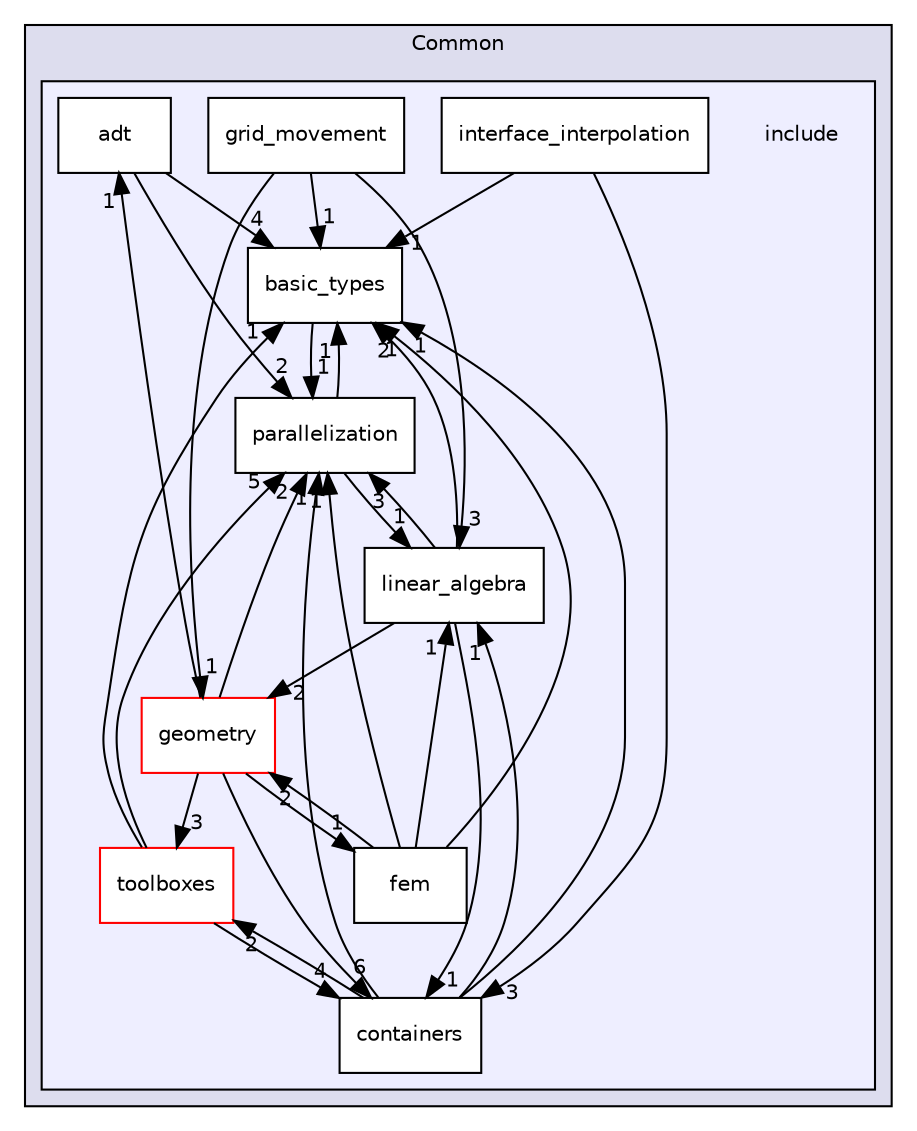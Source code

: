 digraph "Common/include" {
  compound=true
  node [ fontsize="10", fontname="Helvetica"];
  edge [ labelfontsize="10", labelfontname="Helvetica"];
  subgraph clusterdir_4ab6b4cc6a7edbff49100e9123df213f {
    graph [ bgcolor="#ddddee", pencolor="black", label="Common" fontname="Helvetica", fontsize="10", URL="dir_4ab6b4cc6a7edbff49100e9123df213f.html"]
  subgraph clusterdir_92cb2900980f09bf257878861626e98f {
    graph [ bgcolor="#eeeeff", pencolor="black", label="" URL="dir_92cb2900980f09bf257878861626e98f.html"];
    dir_92cb2900980f09bf257878861626e98f [shape=plaintext label="include"];
    dir_618b75102b2d98bd52049c0b122bc661 [shape=box label="adt" color="black" fillcolor="white" style="filled" URL="dir_618b75102b2d98bd52049c0b122bc661.html"];
    dir_cd1ad04c99373fb2e948caf5c2750b9f [shape=box label="basic_types" color="black" fillcolor="white" style="filled" URL="dir_cd1ad04c99373fb2e948caf5c2750b9f.html"];
    dir_b3347baf15fb7b1ad00b0011f7bd58e3 [shape=box label="containers" color="black" fillcolor="white" style="filled" URL="dir_b3347baf15fb7b1ad00b0011f7bd58e3.html"];
    dir_38f9fa64b9424c8c3c9575d12b3fe106 [shape=box label="fem" color="black" fillcolor="white" style="filled" URL="dir_38f9fa64b9424c8c3c9575d12b3fe106.html"];
    dir_d2620a12595a4ed2b3ca54ea91488fbc [shape=box label="geometry" color="red" fillcolor="white" style="filled" URL="dir_d2620a12595a4ed2b3ca54ea91488fbc.html"];
    dir_d2df1628c264c352d73afba35add050c [shape=box label="grid_movement" color="black" fillcolor="white" style="filled" URL="dir_d2df1628c264c352d73afba35add050c.html"];
    dir_395cf357913937314e28ce75288259b3 [shape=box label="interface_interpolation" color="black" fillcolor="white" style="filled" URL="dir_395cf357913937314e28ce75288259b3.html"];
    dir_48b4bf65fafad66ec6a2ba67388b948d [shape=box label="linear_algebra" color="black" fillcolor="white" style="filled" URL="dir_48b4bf65fafad66ec6a2ba67388b948d.html"];
    dir_853c2a0c087a74065753cfc8240c880a [shape=box label="parallelization" color="black" fillcolor="white" style="filled" URL="dir_853c2a0c087a74065753cfc8240c880a.html"];
    dir_c2bcda47e72dfcfa068320c4822b9fe0 [shape=box label="toolboxes" color="red" fillcolor="white" style="filled" URL="dir_c2bcda47e72dfcfa068320c4822b9fe0.html"];
  }
  }
  dir_d2620a12595a4ed2b3ca54ea91488fbc->dir_853c2a0c087a74065753cfc8240c880a [headlabel="2", labeldistance=1.5 headhref="dir_000006_000014.html"];
  dir_d2620a12595a4ed2b3ca54ea91488fbc->dir_38f9fa64b9424c8c3c9575d12b3fe106 [headlabel="1", labeldistance=1.5 headhref="dir_000006_000005.html"];
  dir_d2620a12595a4ed2b3ca54ea91488fbc->dir_b3347baf15fb7b1ad00b0011f7bd58e3 [headlabel="6", labeldistance=1.5 headhref="dir_000006_000004.html"];
  dir_d2620a12595a4ed2b3ca54ea91488fbc->dir_c2bcda47e72dfcfa068320c4822b9fe0 [headlabel="3", labeldistance=1.5 headhref="dir_000006_000015.html"];
  dir_d2620a12595a4ed2b3ca54ea91488fbc->dir_618b75102b2d98bd52049c0b122bc661 [headlabel="1", labeldistance=1.5 headhref="dir_000006_000002.html"];
  dir_853c2a0c087a74065753cfc8240c880a->dir_cd1ad04c99373fb2e948caf5c2750b9f [headlabel="1", labeldistance=1.5 headhref="dir_000014_000003.html"];
  dir_853c2a0c087a74065753cfc8240c880a->dir_48b4bf65fafad66ec6a2ba67388b948d [headlabel="1", labeldistance=1.5 headhref="dir_000014_000013.html"];
  dir_d2df1628c264c352d73afba35add050c->dir_d2620a12595a4ed2b3ca54ea91488fbc [headlabel="1", labeldistance=1.5 headhref="dir_000011_000006.html"];
  dir_d2df1628c264c352d73afba35add050c->dir_cd1ad04c99373fb2e948caf5c2750b9f [headlabel="1", labeldistance=1.5 headhref="dir_000011_000003.html"];
  dir_d2df1628c264c352d73afba35add050c->dir_48b4bf65fafad66ec6a2ba67388b948d [headlabel="3", labeldistance=1.5 headhref="dir_000011_000013.html"];
  dir_395cf357913937314e28ce75288259b3->dir_b3347baf15fb7b1ad00b0011f7bd58e3 [headlabel="3", labeldistance=1.5 headhref="dir_000012_000004.html"];
  dir_395cf357913937314e28ce75288259b3->dir_cd1ad04c99373fb2e948caf5c2750b9f [headlabel="1", labeldistance=1.5 headhref="dir_000012_000003.html"];
  dir_38f9fa64b9424c8c3c9575d12b3fe106->dir_d2620a12595a4ed2b3ca54ea91488fbc [headlabel="2", labeldistance=1.5 headhref="dir_000005_000006.html"];
  dir_38f9fa64b9424c8c3c9575d12b3fe106->dir_853c2a0c087a74065753cfc8240c880a [headlabel="1", labeldistance=1.5 headhref="dir_000005_000014.html"];
  dir_38f9fa64b9424c8c3c9575d12b3fe106->dir_cd1ad04c99373fb2e948caf5c2750b9f [headlabel="1", labeldistance=1.5 headhref="dir_000005_000003.html"];
  dir_38f9fa64b9424c8c3c9575d12b3fe106->dir_48b4bf65fafad66ec6a2ba67388b948d [headlabel="1", labeldistance=1.5 headhref="dir_000005_000013.html"];
  dir_b3347baf15fb7b1ad00b0011f7bd58e3->dir_853c2a0c087a74065753cfc8240c880a [headlabel="1", labeldistance=1.5 headhref="dir_000004_000014.html"];
  dir_b3347baf15fb7b1ad00b0011f7bd58e3->dir_cd1ad04c99373fb2e948caf5c2750b9f [headlabel="1", labeldistance=1.5 headhref="dir_000004_000003.html"];
  dir_b3347baf15fb7b1ad00b0011f7bd58e3->dir_48b4bf65fafad66ec6a2ba67388b948d [headlabel="1", labeldistance=1.5 headhref="dir_000004_000013.html"];
  dir_b3347baf15fb7b1ad00b0011f7bd58e3->dir_c2bcda47e72dfcfa068320c4822b9fe0 [headlabel="2", labeldistance=1.5 headhref="dir_000004_000015.html"];
  dir_cd1ad04c99373fb2e948caf5c2750b9f->dir_853c2a0c087a74065753cfc8240c880a [headlabel="1", labeldistance=1.5 headhref="dir_000003_000014.html"];
  dir_48b4bf65fafad66ec6a2ba67388b948d->dir_d2620a12595a4ed2b3ca54ea91488fbc [headlabel="2", labeldistance=1.5 headhref="dir_000013_000006.html"];
  dir_48b4bf65fafad66ec6a2ba67388b948d->dir_853c2a0c087a74065753cfc8240c880a [headlabel="3", labeldistance=1.5 headhref="dir_000013_000014.html"];
  dir_48b4bf65fafad66ec6a2ba67388b948d->dir_b3347baf15fb7b1ad00b0011f7bd58e3 [headlabel="1", labeldistance=1.5 headhref="dir_000013_000004.html"];
  dir_48b4bf65fafad66ec6a2ba67388b948d->dir_cd1ad04c99373fb2e948caf5c2750b9f [headlabel="2", labeldistance=1.5 headhref="dir_000013_000003.html"];
  dir_c2bcda47e72dfcfa068320c4822b9fe0->dir_853c2a0c087a74065753cfc8240c880a [headlabel="5", labeldistance=1.5 headhref="dir_000015_000014.html"];
  dir_c2bcda47e72dfcfa068320c4822b9fe0->dir_b3347baf15fb7b1ad00b0011f7bd58e3 [headlabel="4", labeldistance=1.5 headhref="dir_000015_000004.html"];
  dir_c2bcda47e72dfcfa068320c4822b9fe0->dir_cd1ad04c99373fb2e948caf5c2750b9f [headlabel="1", labeldistance=1.5 headhref="dir_000015_000003.html"];
  dir_618b75102b2d98bd52049c0b122bc661->dir_853c2a0c087a74065753cfc8240c880a [headlabel="2", labeldistance=1.5 headhref="dir_000002_000014.html"];
  dir_618b75102b2d98bd52049c0b122bc661->dir_cd1ad04c99373fb2e948caf5c2750b9f [headlabel="4", labeldistance=1.5 headhref="dir_000002_000003.html"];
}

